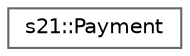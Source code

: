 digraph "Graphical Class Hierarchy"
{
 // LATEX_PDF_SIZE
  bgcolor="transparent";
  edge [fontname=Helvetica,fontsize=10,labelfontname=Helvetica,labelfontsize=10];
  node [fontname=Helvetica,fontsize=10,shape=box,height=0.2,width=0.4];
  rankdir="LR";
  Node0 [id="Node000000",label="s21::Payment",height=0.2,width=0.4,color="grey40", fillcolor="white", style="filled",URL="$d3/dd9/structs21_1_1Payment.html",tooltip=" "];
}
